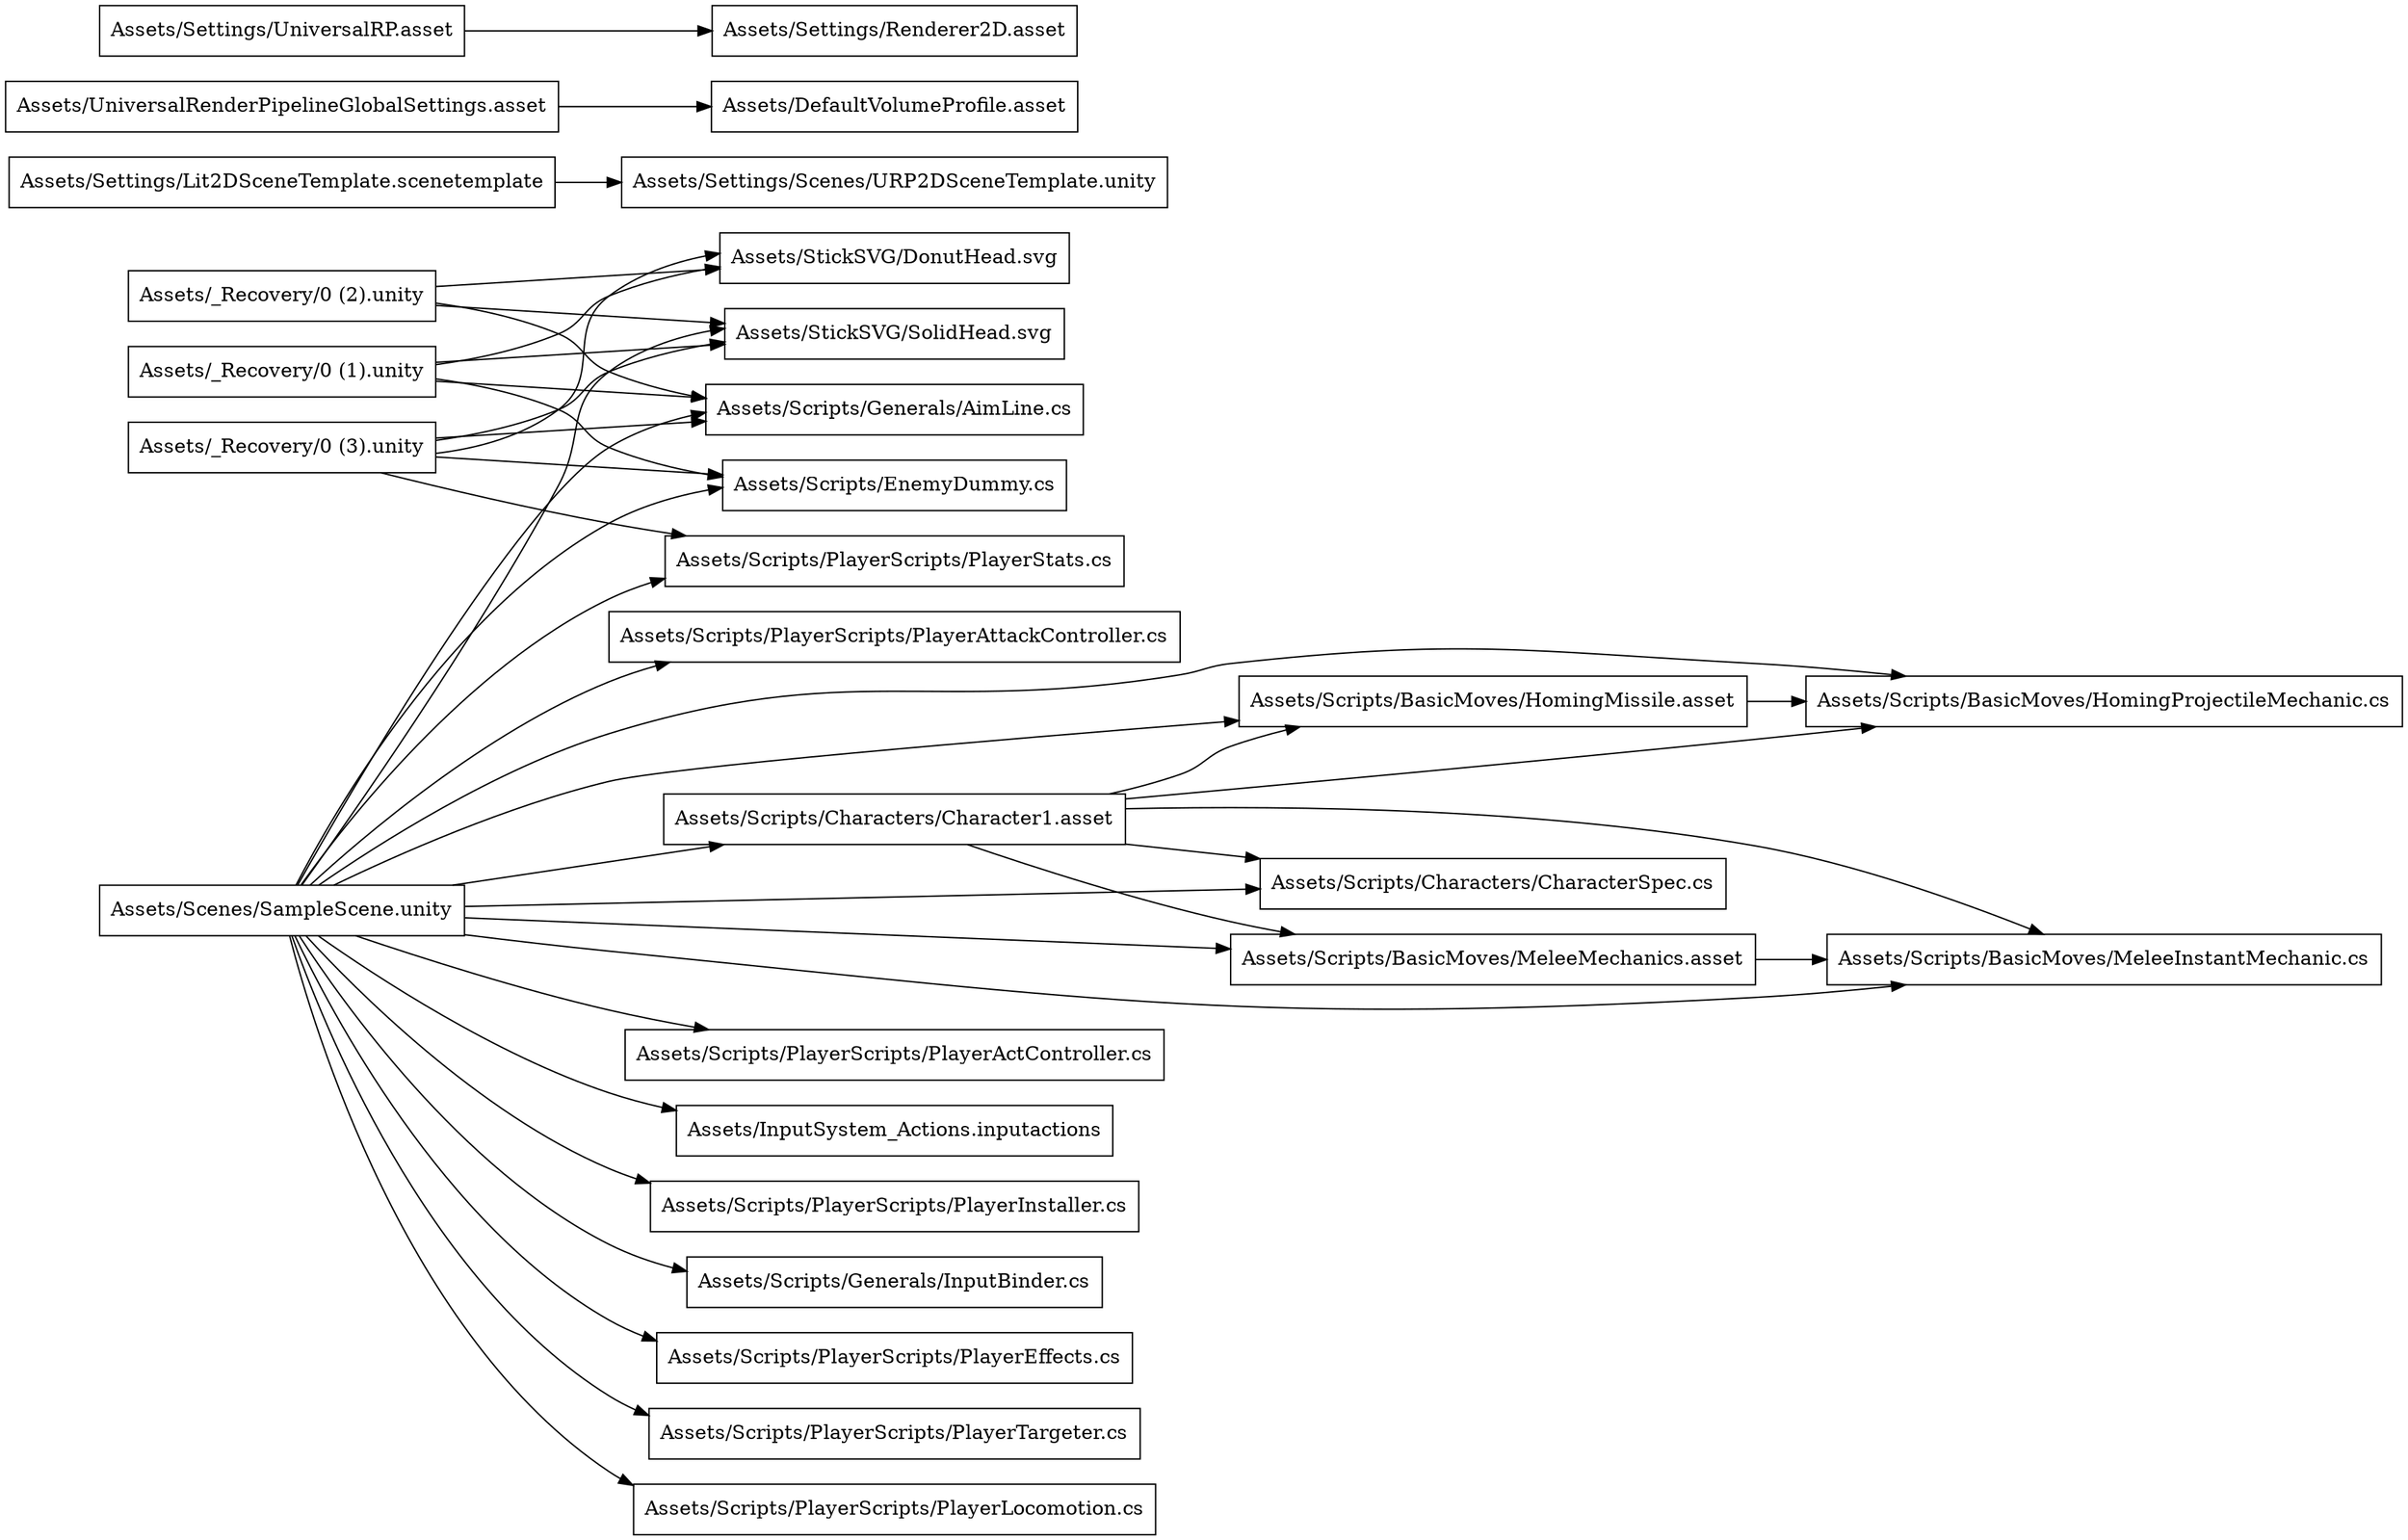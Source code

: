 digraph G { rankdir=LR; node [shape=box];
"Assets/_Recovery/0 (1).unity" -> "Assets/Scripts/EnemyDummy.cs";
"Assets/_Recovery/0 (1).unity" -> "Assets/Scripts/Generals/AimLine.cs";
"Assets/_Recovery/0 (1).unity" -> "Assets/StickSVG/DonutHead.svg";
"Assets/_Recovery/0 (1).unity" -> "Assets/StickSVG/SolidHead.svg";
"Assets/Settings/Lit2DSceneTemplate.scenetemplate" -> "Assets/Settings/Scenes/URP2DSceneTemplate.unity";
"Assets/UniversalRenderPipelineGlobalSettings.asset" -> "Assets/DefaultVolumeProfile.asset";
"Assets/_Recovery/0 (2).unity" -> "Assets/Scripts/Generals/AimLine.cs";
"Assets/_Recovery/0 (2).unity" -> "Assets/StickSVG/DonutHead.svg";
"Assets/_Recovery/0 (2).unity" -> "Assets/StickSVG/SolidHead.svg";
"Assets/Settings/UniversalRP.asset" -> "Assets/Settings/Renderer2D.asset";
"Assets/Scenes/SampleScene.unity" -> "Assets/Scripts/PlayerScripts/PlayerStats.cs";
"Assets/Scenes/SampleScene.unity" -> "Assets/Scripts/EnemyDummy.cs";
"Assets/Scenes/SampleScene.unity" -> "Assets/Scripts/Characters/CharacterSpec.cs";
"Assets/Scenes/SampleScene.unity" -> "Assets/Scripts/Generals/AimLine.cs";
"Assets/Scenes/SampleScene.unity" -> "Assets/Scripts/PlayerScripts/PlayerActController.cs";
"Assets/Scenes/SampleScene.unity" -> "Assets/Scripts/BasicMoves/HomingMissile.asset";
"Assets/Scenes/SampleScene.unity" -> "Assets/Scripts/BasicMoves/MeleeInstantMechanic.cs";
"Assets/Scenes/SampleScene.unity" -> "Assets/InputSystem_Actions.inputactions";
"Assets/Scenes/SampleScene.unity" -> "Assets/Scripts/BasicMoves/HomingProjectileMechanic.cs";
"Assets/Scenes/SampleScene.unity" -> "Assets/Scripts/Characters/Character1.asset";
"Assets/Scenes/SampleScene.unity" -> "Assets/Scripts/PlayerScripts/PlayerInstaller.cs";
"Assets/Scenes/SampleScene.unity" -> "Assets/Scripts/Generals/InputBinder.cs";
"Assets/Scenes/SampleScene.unity" -> "Assets/Scripts/BasicMoves/MeleeMechanics.asset";
"Assets/Scenes/SampleScene.unity" -> "Assets/Scripts/PlayerScripts/PlayerEffects.cs";
"Assets/Scenes/SampleScene.unity" -> "Assets/Scripts/PlayerScripts/PlayerTargeter.cs";
"Assets/Scenes/SampleScene.unity" -> "Assets/StickSVG/SolidHead.svg";
"Assets/Scenes/SampleScene.unity" -> "Assets/Scripts/PlayerScripts/PlayerLocomotion.cs";
"Assets/Scenes/SampleScene.unity" -> "Assets/Scripts/PlayerScripts/PlayerAttackController.cs";
"Assets/_Recovery/0 (3).unity" -> "Assets/Scripts/PlayerScripts/PlayerStats.cs";
"Assets/_Recovery/0 (3).unity" -> "Assets/Scripts/EnemyDummy.cs";
"Assets/_Recovery/0 (3).unity" -> "Assets/Scripts/Generals/AimLine.cs";
"Assets/_Recovery/0 (3).unity" -> "Assets/StickSVG/DonutHead.svg";
"Assets/_Recovery/0 (3).unity" -> "Assets/StickSVG/SolidHead.svg";
"Assets/Scripts/BasicMoves/MeleeMechanics.asset" -> "Assets/Scripts/BasicMoves/MeleeInstantMechanic.cs";
"Assets/Scripts/Characters/Character1.asset" -> "Assets/Scripts/Characters/CharacterSpec.cs";
"Assets/Scripts/Characters/Character1.asset" -> "Assets/Scripts/BasicMoves/MeleeInstantMechanic.cs";
"Assets/Scripts/Characters/Character1.asset" -> "Assets/Scripts/BasicMoves/HomingMissile.asset";
"Assets/Scripts/Characters/Character1.asset" -> "Assets/Scripts/BasicMoves/HomingProjectileMechanic.cs";
"Assets/Scripts/Characters/Character1.asset" -> "Assets/Scripts/BasicMoves/MeleeMechanics.asset";
"Assets/Scripts/BasicMoves/HomingMissile.asset" -> "Assets/Scripts/BasicMoves/HomingProjectileMechanic.cs";
}
